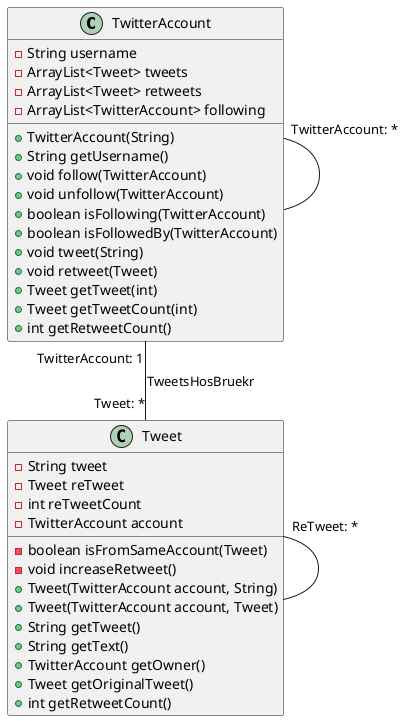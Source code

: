 @startuml twitter

TwitterAccount "TwitterAccount: 1" -- "Tweet: *" Tweet : TweetsHosBruekr
TwitterAccount "TwitterAccount: *" -- TwitterAccount
Tweet "ReTweet: *" -- Tweet
 
class TwitterAccount [[java:oving3]] {
    - String username
    - ArrayList<Tweet> tweets
    - ArrayList<Tweet> retweets
    - ArrayList<TwitterAccount> following
    {method} + TwitterAccount(String)
                + String getUsername()
                + void follow(TwitterAccount)
                + void unfollow(TwitterAccount)
                + boolean isFollowing(TwitterAccount)
                + boolean isFollowedBy(TwitterAccount)
                + void tweet(String)
                + void retweet(Tweet)
                + Tweet getTweet(int)
                + Tweet getTweetCount(int)
                + int getRetweetCount()
}

class Tweet [[java:oving3]] {
    - String tweet
    - Tweet reTweet
    - int reTweetCount
    - TwitterAccount account
    {method} - boolean isFromSameAccount(Tweet)
             - void increaseRetweet()
             + Tweet(TwitterAccount account, String)
             + Tweet(TwitterAccount account, Tweet)
             + String getTweet()
             + String getText()
             + TwitterAccount getOwner()
             + Tweet getOriginalTweet()
             + int getRetweetCount()
}
@enduml